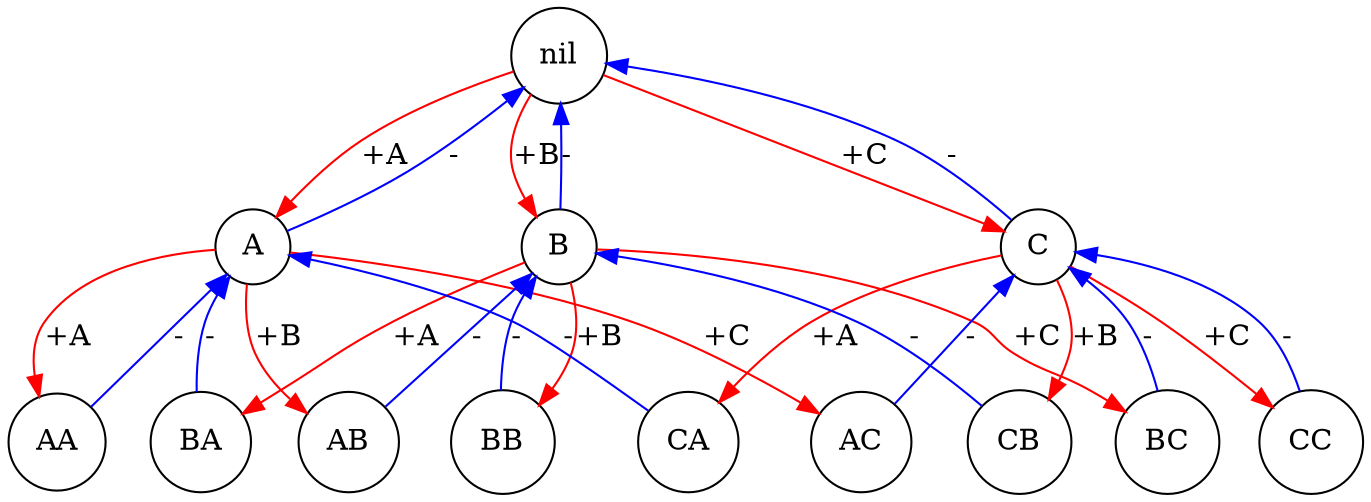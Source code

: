 digraph threeElementQueue{
    node [shape = circle];
    {rank=same; nil;}
    {rank=same; A;B;C}
    {rank = same; AA; AB; AC; BA; BB; BC; CA; CB; CC;}

    nil -> A [ label= "+A" color="red"];
    nil -> B [ label= "+B" color="red"];
    nil -> C [ label= "+C" color="red"];
    A -> AA [ label= "+A" color="red"];
    A -> AB [ label= "+B" color="red"];
    A -> AC [ label= "+C" color="red"];
    B -> BA [ label= "+A" color="red"];
    B -> BB [ label= "+B" color="red"];
    B -> BC [ label= "+C" color="red"];
    C -> CA [ label= "+A" color="red"];
    C -> CB [ label= "+B" color="red"];
    C -> CC [ label= "+C" color="red"];

    A -> nil [ label= "-" color="blue"];
    B -> nil [ label= "-" color="blue"];
    C -> nil [ label= "-" color="blue"];
    AA -> A [ label= "-" color="blue"];
    AB -> B [ label= "-" color="blue"];
    AC -> C [ label= "-" color="blue"];
    BA -> A [ label= "-" color="blue"];
    BB -> B [ label= "-" color="blue"];
    BC -> C [ label= "-" color="blue"];
    CA -> A [ label= "-" color="blue"];
    CB -> B [ label= "-" color="blue"];
    CC -> C [ label= "-" color="blue"];
}

